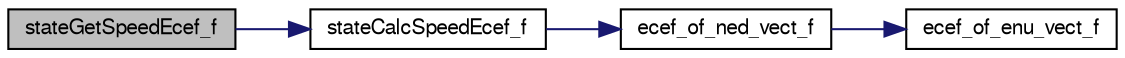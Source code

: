 digraph "stateGetSpeedEcef_f"
{
  edge [fontname="FreeSans",fontsize="10",labelfontname="FreeSans",labelfontsize="10"];
  node [fontname="FreeSans",fontsize="10",shape=record];
  rankdir="LR";
  Node1 [label="stateGetSpeedEcef_f",height=0.2,width=0.4,color="black", fillcolor="grey75", style="filled", fontcolor="black"];
  Node1 -> Node2 [color="midnightblue",fontsize="10",style="solid",fontname="FreeSans"];
  Node2 [label="stateCalcSpeedEcef_f",height=0.2,width=0.4,color="black", fillcolor="white", style="filled",URL="$group__state__velocity.html#gab237c6b3d2e0e347508094bdcea3cd18"];
  Node2 -> Node3 [color="midnightblue",fontsize="10",style="solid",fontname="FreeSans"];
  Node3 [label="ecef_of_ned_vect_f",height=0.2,width=0.4,color="black", fillcolor="white", style="filled",URL="$pprz__geodetic__float_8c.html#a4340e37afc6f80c38d66c36c8840bfb9"];
  Node3 -> Node4 [color="midnightblue",fontsize="10",style="solid",fontname="FreeSans"];
  Node4 [label="ecef_of_enu_vect_f",height=0.2,width=0.4,color="black", fillcolor="white", style="filled",URL="$pprz__geodetic__float_8c.html#a47f5b349030d33970728f4c332c70cf0"];
}
